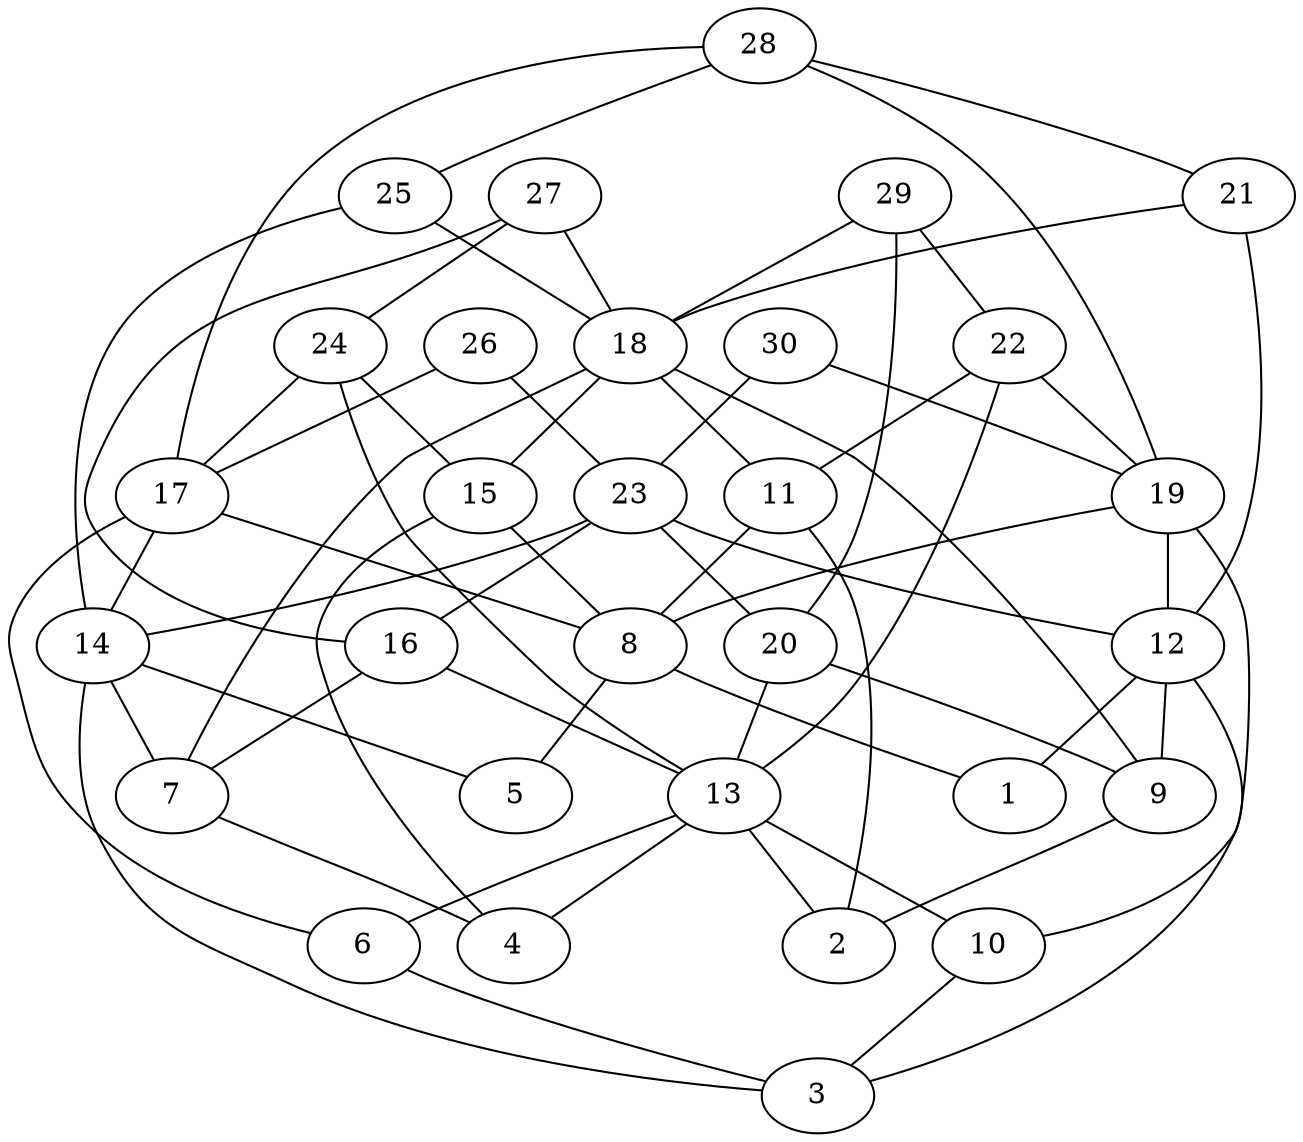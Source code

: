 graph G { 
 1 [label = "1" ];
 2 [label = "2" ];
 3 [label = "3" ];
 4 [label = "4" ];
 5 [label = "5" ];
 6 [label = "6" ];
 7 [label = "7" ];
 8 [label = "8" ];
 9 [label = "9" ];
 10 [label = "10" ];
 11 [label = "11" ];
 12 [label = "12" ];
 13 [label = "13" ];
 14 [label = "14" ];
 15 [label = "15" ];
 16 [label = "16" ];
 17 [label = "17" ];
 18 [label = "18" ];
 19 [label = "19" ];
 20 [label = "20" ];
 21 [label = "21" ];
 22 [label = "22" ];
 23 [label = "23" ];
 24 [label = "24" ];
 25 [label = "25" ];
 26 [label = "26" ];
 27 [label = "27" ];
 28 [label = "28" ];
 29 [label = "29" ];
 30 [label = "30" ];
 6 -- 3 [len=500];
 7 -- 4[len=500];
 8 -- 1[len=500];
 8 -- 5[len=500];
 9 -- 2[len=500];
 10 -- 3;
 11 -- 2;
 11 -- 8;
 12 -- 1;
 12 -- 3;
 12 -- 9;
 13 -- 2;
 13 -- 4;
 13 -- 6;
 13 -- 10;
 14 -- 3;
 14 -- 5;
 14 -- 7;
 15 -- 4;
 15 -- 8;
 16 -- 7;
 16 -- 13;
 17 -- 6;
 17 -- 8;
 17 -- 14;
 18 -- 7;
 18 -- 9;
 18 -- 11;
 18 -- 15;
 19 -- 8;
 19 -- 10;
 19 -- 12;
 20 -- 9;
 20 -- 13;
 21 -- 12;
 21 -- 18;
 22 -- 11;
 22 -- 13;
 22 -- 19;
 23 -- 12;
 23 -- 14;
 23 -- 16;
 23 -- 20;
 24 -- 13;
 24 -- 15;
 24 -- 17;
 25 -- 14;
 25 -- 18;
 26 -- 17;
 26 -- 23;
 27 -- 16;
 27 -- 18;
 27 -- 24;
 28 -- 17;
 28 -- 19;
 28 -- 21;
 28 -- 25;
 29 -- 18;
 29 -- 20;
 29 -- 22;
 30 -- 19;
 30 -- 23;
}
